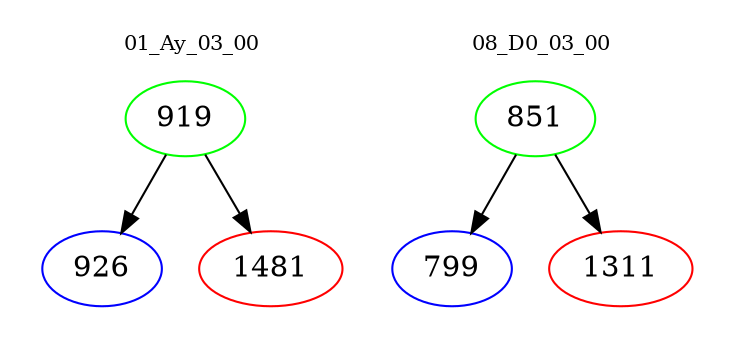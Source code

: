 digraph{
subgraph cluster_0 {
color = white
label = "01_Ay_03_00";
fontsize=10;
T0_919 [label="919", color="green"]
T0_919 -> T0_926 [color="black"]
T0_926 [label="926", color="blue"]
T0_919 -> T0_1481 [color="black"]
T0_1481 [label="1481", color="red"]
}
subgraph cluster_1 {
color = white
label = "08_D0_03_00";
fontsize=10;
T1_851 [label="851", color="green"]
T1_851 -> T1_799 [color="black"]
T1_799 [label="799", color="blue"]
T1_851 -> T1_1311 [color="black"]
T1_1311 [label="1311", color="red"]
}
}
